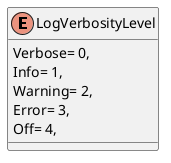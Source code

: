 @startuml
enum LogVerbosityLevel {
    Verbose= 0,
    Info= 1,
    Warning= 2,
    Error= 3,
    Off= 4,
}
@enduml

